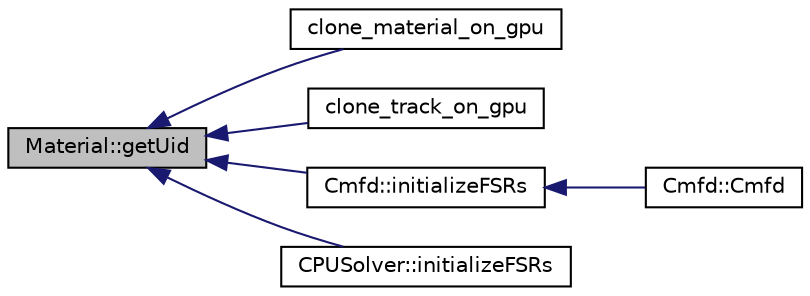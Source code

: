 digraph "Material::getUid"
{
  edge [fontname="Helvetica",fontsize="10",labelfontname="Helvetica",labelfontsize="10"];
  node [fontname="Helvetica",fontsize="10",shape=record];
  rankdir="LR";
  Node1 [label="Material::getUid",height=0.2,width=0.4,color="black", fillcolor="grey75", style="filled" fontcolor="black"];
  Node1 -> Node2 [dir="back",color="midnightblue",fontsize="10",style="solid",fontname="Helvetica"];
  Node2 [label="clone_material_on_gpu",height=0.2,width=0.4,color="black", fillcolor="white", style="filled",URL="$clone_8h.html#a25d70b9ce81a05a9d74d97e6f7e1de9a",tooltip="Given a pointer to a Material on the host and a dev_material on the GPU, copy all of the properties f..."];
  Node1 -> Node3 [dir="back",color="midnightblue",fontsize="10",style="solid",fontname="Helvetica"];
  Node3 [label="clone_track_on_gpu",height=0.2,width=0.4,color="black", fillcolor="white", style="filled",URL="$clone_8h.html#a1abe8d5d92a34a0a5f289a0f6df61a3e",tooltip="Given a pointer to a Track on the host and a dev_track on the GPU, copy all of the class attributes a..."];
  Node1 -> Node4 [dir="back",color="midnightblue",fontsize="10",style="solid",fontname="Helvetica"];
  Node4 [label="Cmfd::initializeFSRs",height=0.2,width=0.4,color="black", fillcolor="white", style="filled",URL="$classCmfd.html#ad9986bd845448ba21625cb8adbc0b2e5",tooltip="Initialize the FSRs."];
  Node4 -> Node5 [dir="back",color="midnightblue",fontsize="10",style="solid",fontname="Helvetica"];
  Node5 [label="Cmfd::Cmfd",height=0.2,width=0.4,color="black", fillcolor="white", style="filled",URL="$classCmfd.html#a335603297bf627c6eb63ca24cb971a26",tooltip="Constructor initializes boundaries and variables that describe the Cmfd object."];
  Node1 -> Node6 [dir="back",color="midnightblue",fontsize="10",style="solid",fontname="Helvetica"];
  Node6 [label="CPUSolver::initializeFSRs",height=0.2,width=0.4,color="black", fillcolor="white", style="filled",URL="$classCPUSolver.html#aafc9bf9eb416a12cbe21ddde4b5f9f1c",tooltip="Initializes the FSR volumes and Materials array."];
}
